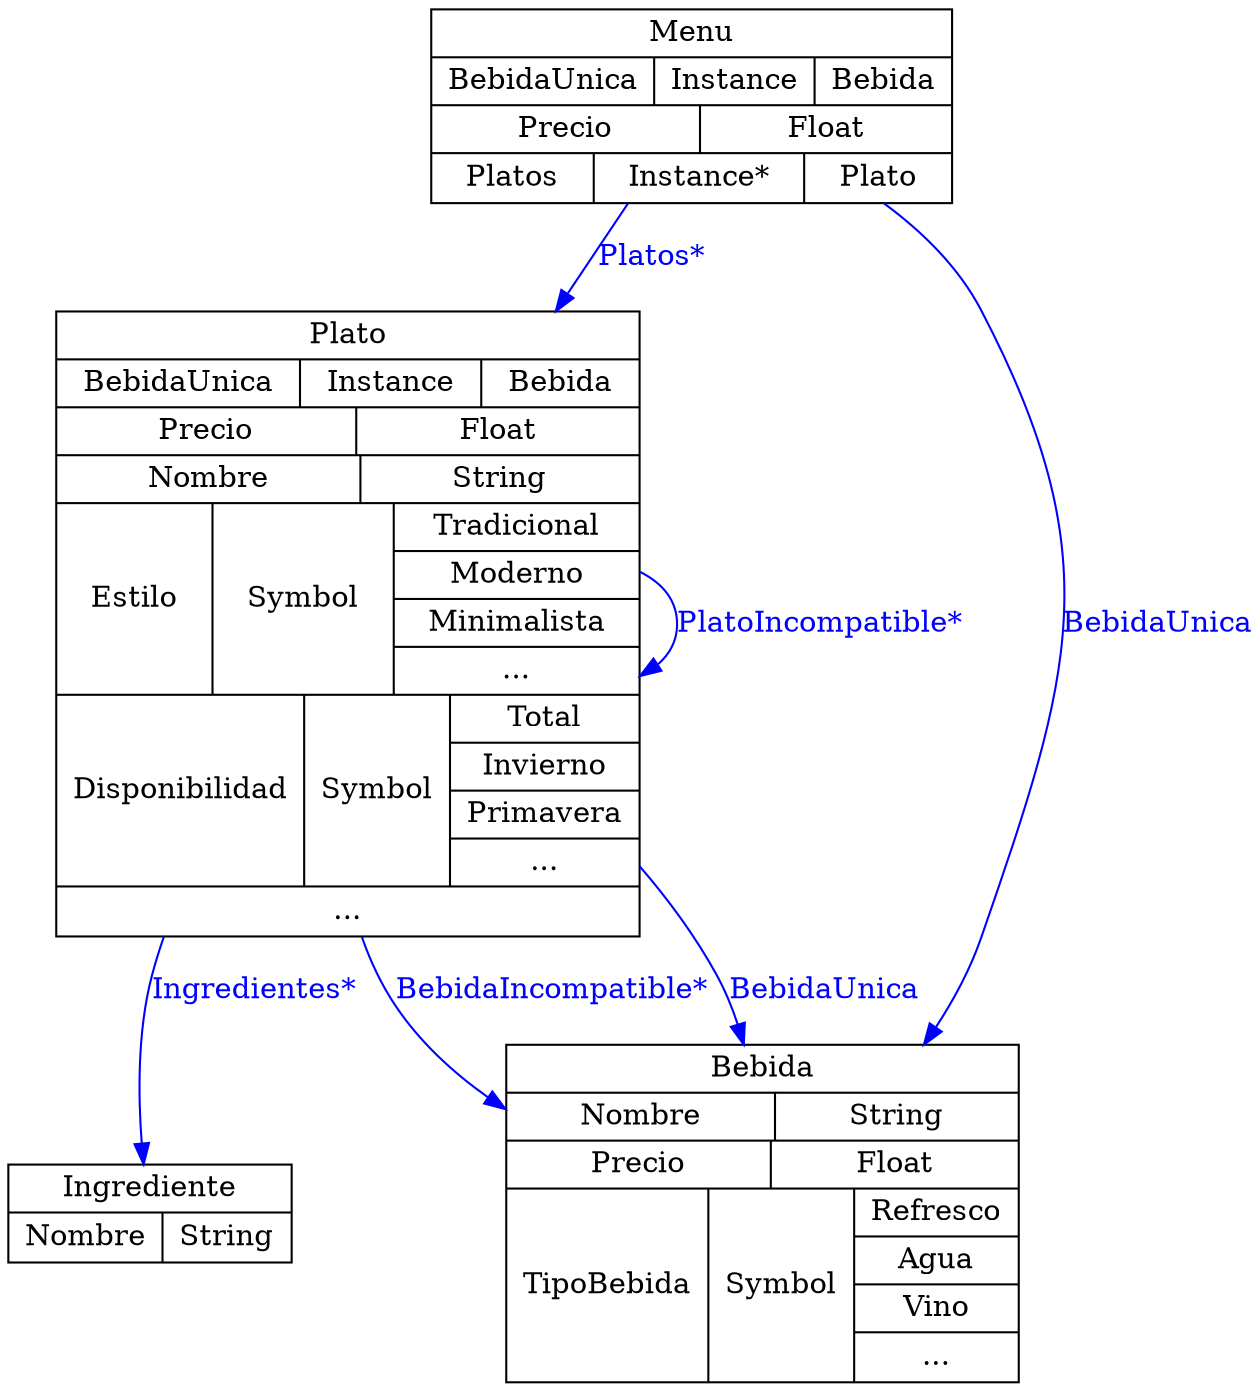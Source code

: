 digraph ProjectIA2 {
	graph [bb="0,0,474,657"];
	node [label="\N"];
	Plato	 [color="0.0,0.0,0.0",
		fontcolor="0.0,0.0,0.0",
		height=4.1667,
		label="{Plato|{BebidaUnica|Instance|{Bebida}}|{Precio|Float}|{Nombre|String}|{Estilo|Symbol|{Tradicional|Moderno|Minimalista|...}}|{Disponibilidad|\
Symbol|{Total|Invierno|Primavera|...}}|{...}}",
		pos="128,363",
		rects="13.5,489.5,242.5,512.5 13.5,466.5,108.5,489.5 108.5,466.5,178.5,489.5 178.5,466.5,242.5,489.5 13.5,443.5,131.5,466.5 131.5,443.5,\
242.5,466.5 13.5,420.5,133.5,443.5 133.5,420.5,242.5,443.5 13.5,328.5,74.5,420.5 74.5,328.5,146.5,420.5 146.5,397.5,242.5,420.5 \
146.5,374.5,242.5,397.5 146.5,351.5,242.5,374.5 146.5,328.5,242.5,351.5 13.5,236.5,110.5,328.5 110.5,236.5,169.5,328.5 169.5,305.5,\
242.5,328.5 169.5,282.5,242.5,305.5 169.5,259.5,242.5,282.5 169.5,236.5,242.5,259.5 13.5,213.5,242.5,236.5",
		shape=record,
		width=3.1806];
	Plato -> Plato	 [color="0.6666667,1.0,1.0",
		fontcolor="0.6666667,1.0,1.0",
		label="PlatoIncompatible*",
		lp="314,363",
		pos="e,242.94,336.84 242.94,389.16 253.71,383.78 260.5,375.06 260.5,363 260.5,354.52 257.14,347.69 251.41,342.51",
		style=filled];
	Bebida	 [color="0.0,0.0,0.0",
		fontcolor="0.0,0.0,0.0",
		height=2.25,
		label="{Bebida|{Nombre|String}|{Precio|Float}|{TipoBebida|Symbol|{Refresco|Agua|Vino|...}}}",
		pos="294,81",
		rects="192,138.5,396,161.5 192,115.5,300,138.5 300,115.5,396,138.5 192,92.5,297,115.5 297,92.5,396,115.5 192,0.5,272,92.5 272,0.5,331,92.5 \
331,69.5,396,92.5 331,46.5,396,69.5 331,23.5,396,46.5 331,0.5,396,23.5",
		shape=record,
		width=2.8333];
	Plato -> Bebida	 [color="0.6666667,1.0,1.0",
		fontcolor="0.6666667,1.0,1.0",
		label=BebidaUnica,
		lp="314.5,187.5",
		pos="e,283.96,161.51 242.82,243.15 253.9,227.73 263.98,211.53 272,195 275.64,187.5 278.68,179.45 281.21,171.23",
		style=filled];
	Plato -> Bebida	 [color="0.6666667,1.0,1.0",
		fontcolor="0.6666667,1.0,1.0",
		label="BebidaIncompatible*",
		lp="209,187.5",
		pos="e,191.65,135.08 135.01,213.31 138.81,201.61 143.71,190.33 150,180 158.81,165.53 170.65,152.7 183.78,141.49",
		style=filled];
	Ingrediente	 [color="0.0,0.0,0.0",
		fontcolor="0.0,0.0,0.0",
		height=0.65278,
		label="{Ingrediente|{Nombre|String}}",
		pos="56,81",
		rects="0,81,112,104 0,58,62,81 62,58,112,81",
		shape=record,
		width=1.5556];
	Plato -> Ingrediente	 [color="0.6666667,1.0,1.0",
		fontcolor="0.6666667,1.0,1.0",
		label="Ingredientes*",
		lp="94,187.5",
		pos="e,53.649,104.36 61.382,213.16 59.727,207.08 58.253,201.01 57,195 51.438,168.31 51.621,137.29 52.95,114.51",
		style=filled];
	Menu	 [color="0.0,0.0,0.0",
		fontcolor="0.0,0.0,0.0",
		height=1.2917,
		label="{Menu|{BebidaUnica|Instance|{Bebida}}|{Precio|Float}|{Platos|Instance*|{Plato}}}",
		pos="321,610.5",
		rects="219,633.5,423,656.5 219,610.5,306,633.5 306,610.5,368,633.5 368,610.5,423,633.5 219,587.5,324,610.5 324,587.5,423,610.5 219,564.5,\
283,587.5 283,564.5,365,587.5 365,564.5,423,587.5",
		shape=record,
		width=2.8333];
	Menu -> Plato	 [color="0.6666667,1.0,1.0",
		fontcolor="0.6666667,1.0,1.0",
		label="Platos*",
		lp="290,538.5",
		pos="e,242.55,509.7 285.6,564.47 274.8,550.73 262.26,534.78 249.07,518",
		style=filled];
	Menu -> Bebida	 [color="0.6666667,1.0,1.0",
		fontcolor="0.6666667,1.0,1.0",
		label=BebidaUnica,
		lp="438.5,363",
		pos="e,354.29,161.73 353.91,564.09 363.27,548.64 372.22,530.77 377,513 411.65,384.25 414.15,341.05 377,213 372.82,198.58 366.51,184.22 \
359.22,170.58",
		style=filled];
}
